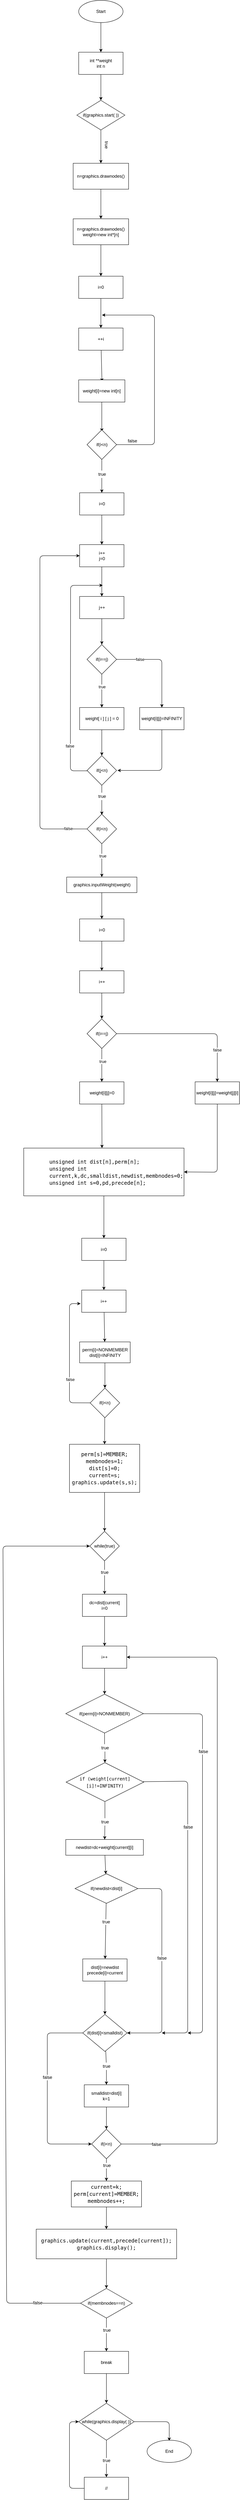 <mxfile>
    <diagram id="Vd2RTJiqT4V9GYMpxsQZ" name="Page-1">
        <mxGraphModel dx="398" dy="459" grid="1" gridSize="10" guides="1" tooltips="1" connect="1" arrows="1" fold="1" page="1" pageScale="1" pageWidth="850" pageHeight="1100" math="0" shadow="0">
            <root>
                <mxCell id="0"/>
                <mxCell id="1" parent="0"/>
                <mxCell id="16" value="" style="edgeStyle=none;html=1;fontColor=#000000;" parent="1" source="2" target="15" edge="1">
                    <mxGeometry relative="1" as="geometry"/>
                </mxCell>
                <mxCell id="2" value="Start" style="ellipse;whiteSpace=wrap;html=1;fontColor=#000000;" parent="1" vertex="1">
                    <mxGeometry x="385" y="510" width="120" height="60" as="geometry"/>
                </mxCell>
                <mxCell id="9" value="" style="edgeStyle=none;html=1;fontColor=#000000;" parent="1" edge="1">
                    <mxGeometry relative="1" as="geometry">
                        <mxPoint x="446.556" y="810" as="sourcePoint"/>
                        <mxPoint x="448.333" y="850" as="targetPoint"/>
                    </mxGeometry>
                </mxCell>
                <mxCell id="18" value="" style="edgeStyle=none;html=1;fontColor=#000000;" parent="1" source="15" target="17" edge="1">
                    <mxGeometry relative="1" as="geometry"/>
                </mxCell>
                <mxCell id="15" value="int **weight&lt;br&gt;int n" style="whiteSpace=wrap;html=1;fontColor=#000000;" parent="1" vertex="1">
                    <mxGeometry x="385" y="650" width="120" height="60" as="geometry"/>
                </mxCell>
                <mxCell id="20" value="" style="edgeStyle=none;html=1;fontColor=#000000;" parent="1" source="17" target="19" edge="1">
                    <mxGeometry relative="1" as="geometry"/>
                </mxCell>
                <mxCell id="17" value="if(graphics.start( ))" style="rhombus;whiteSpace=wrap;html=1;fontColor=#000000;" parent="1" vertex="1">
                    <mxGeometry x="380" y="780" width="130" height="80" as="geometry"/>
                </mxCell>
                <mxCell id="23" value="" style="edgeStyle=none;html=1;fontColor=#000000;" parent="1" source="19" target="22" edge="1">
                    <mxGeometry relative="1" as="geometry"/>
                </mxCell>
                <mxCell id="19" value="n=graphics.drawnodes()&lt;br&gt;" style="whiteSpace=wrap;html=1;fontColor=#000000;" parent="1" vertex="1">
                    <mxGeometry x="370" y="950" width="150" height="70" as="geometry"/>
                </mxCell>
                <mxCell id="21" value="true" style="text;html=1;align=center;verticalAlign=middle;resizable=0;points=[];autosize=1;strokeColor=none;fillColor=none;rotation=90;fontColor=#000000;" parent="1" vertex="1">
                    <mxGeometry x="440" y="890" width="40" height="20" as="geometry"/>
                </mxCell>
                <mxCell id="27" value="" style="edgeStyle=none;html=1;fontColor=#000000;" parent="1" source="22" target="26" edge="1">
                    <mxGeometry relative="1" as="geometry"/>
                </mxCell>
                <mxCell id="22" value="n=graphics.drawnodes()&lt;br&gt;weight=new int*[n]" style="whiteSpace=wrap;html=1;fontColor=#000000;" parent="1" vertex="1">
                    <mxGeometry x="370" y="1100" width="150" height="70" as="geometry"/>
                </mxCell>
                <mxCell id="29" value="" style="edgeStyle=none;html=1;fontColor=#000000;" parent="1" source="26" target="28" edge="1">
                    <mxGeometry relative="1" as="geometry"/>
                </mxCell>
                <mxCell id="26" value="i=0" style="whiteSpace=wrap;html=1;fontColor=#000000;" parent="1" vertex="1">
                    <mxGeometry x="385" y="1255" width="120" height="60" as="geometry"/>
                </mxCell>
                <mxCell id="31" value="" style="edgeStyle=none;html=1;fontColor=#000000;" parent="1" source="28" edge="1">
                    <mxGeometry relative="1" as="geometry">
                        <mxPoint x="448" y="1540" as="targetPoint"/>
                        <Array as="points"/>
                    </mxGeometry>
                </mxCell>
                <mxCell id="28" value="++i" style="whiteSpace=wrap;html=1;fontColor=#000000;" parent="1" vertex="1">
                    <mxGeometry x="385" y="1395" width="120" height="60" as="geometry"/>
                </mxCell>
                <mxCell id="33" value="" style="edgeStyle=none;html=1;exitX=1;exitY=0.5;exitDx=0;exitDy=0;fontColor=#000000;" parent="1" source="43" edge="1">
                    <mxGeometry relative="1" as="geometry">
                        <mxPoint x="508" y="1705" as="sourcePoint"/>
                        <mxPoint x="448" y="1360" as="targetPoint"/>
                        <Array as="points">
                            <mxPoint x="590" y="1710"/>
                            <mxPoint x="590" y="1360"/>
                        </Array>
                    </mxGeometry>
                </mxCell>
                <mxCell id="36" value="" style="edgeStyle=none;html=1;fontColor=#000000;" parent="1" source="30" edge="1">
                    <mxGeometry relative="1" as="geometry">
                        <mxPoint x="447.5" y="1675" as="targetPoint"/>
                    </mxGeometry>
                </mxCell>
                <mxCell id="30" value="weight[i]=new int[n]" style="whiteSpace=wrap;html=1;fontColor=#000000;" parent="1" vertex="1">
                    <mxGeometry x="385" y="1535" width="125" height="60" as="geometry"/>
                </mxCell>
                <mxCell id="46" value="" style="edgeStyle=none;html=1;startArrow=none;fontColor=#000000;" parent="1" source="47" target="45" edge="1">
                    <mxGeometry relative="1" as="geometry"/>
                </mxCell>
                <mxCell id="43" value="if(i&amp;lt;n)" style="rhombus;whiteSpace=wrap;html=1;fontColor=#000000;" parent="1" vertex="1">
                    <mxGeometry x="407.5" y="1670" width="80" height="80" as="geometry"/>
                </mxCell>
                <mxCell id="44" value="false" style="text;html=1;align=center;verticalAlign=middle;resizable=0;points=[];autosize=1;strokeColor=none;fillColor=none;fontColor=#000000;" parent="1" vertex="1">
                    <mxGeometry x="510" y="1690" width="40" height="20" as="geometry"/>
                </mxCell>
                <mxCell id="50" value="" style="edgeStyle=none;html=1;fontColor=#000000;" parent="1" source="45" target="49" edge="1">
                    <mxGeometry relative="1" as="geometry"/>
                </mxCell>
                <mxCell id="45" value="i=0" style="whiteSpace=wrap;html=1;fontColor=#000000;" parent="1" vertex="1">
                    <mxGeometry x="387.5" y="1840" width="120" height="60" as="geometry"/>
                </mxCell>
                <mxCell id="47" value="true" style="text;html=1;align=center;verticalAlign=middle;resizable=0;points=[];autosize=1;strokeColor=none;fillColor=none;rotation=0;fontColor=#000000;" parent="1" vertex="1">
                    <mxGeometry x="427.5" y="1780" width="40" height="20" as="geometry"/>
                </mxCell>
                <mxCell id="48" value="" style="edgeStyle=none;html=1;endArrow=none;fontColor=#000000;" parent="1" source="43" target="47" edge="1">
                    <mxGeometry relative="1" as="geometry">
                        <mxPoint x="447.5" y="1750" as="sourcePoint"/>
                        <mxPoint x="447.5" y="1840" as="targetPoint"/>
                    </mxGeometry>
                </mxCell>
                <mxCell id="52" value="" style="edgeStyle=none;html=1;fontColor=#000000;" parent="1" source="49" target="51" edge="1">
                    <mxGeometry relative="1" as="geometry"/>
                </mxCell>
                <mxCell id="49" value="i++&lt;br&gt;j=0" style="whiteSpace=wrap;html=1;fontColor=#000000;" parent="1" vertex="1">
                    <mxGeometry x="387.5" y="1980" width="120" height="60" as="geometry"/>
                </mxCell>
                <mxCell id="54" value="" style="edgeStyle=none;html=1;fontColor=#000000;" parent="1" source="51" target="53" edge="1">
                    <mxGeometry relative="1" as="geometry"/>
                </mxCell>
                <mxCell id="51" value="j++" style="whiteSpace=wrap;html=1;fontColor=#000000;" parent="1" vertex="1">
                    <mxGeometry x="387.5" y="2120" width="120" height="60" as="geometry"/>
                </mxCell>
                <mxCell id="56" value="" style="edgeStyle=none;html=1;fontColor=#000000;" parent="1" source="53" target="55" edge="1">
                    <mxGeometry relative="1" as="geometry"/>
                </mxCell>
                <mxCell id="60" value="true" style="edgeLabel;html=1;align=center;verticalAlign=middle;resizable=0;points=[];fontColor=#000000;" parent="56" vertex="1" connectable="0">
                    <mxGeometry x="-0.244" relative="1" as="geometry">
                        <mxPoint as="offset"/>
                    </mxGeometry>
                </mxCell>
                <mxCell id="58" value="" style="edgeStyle=none;html=1;fontColor=#000000;" parent="1" source="53" target="57" edge="1">
                    <mxGeometry relative="1" as="geometry">
                        <Array as="points">
                            <mxPoint x="610" y="2290"/>
                        </Array>
                    </mxGeometry>
                </mxCell>
                <mxCell id="59" value="false" style="edgeLabel;html=1;align=center;verticalAlign=middle;resizable=0;points=[];fontColor=#000000;" parent="58" vertex="1" connectable="0">
                    <mxGeometry x="-0.501" relative="1" as="geometry">
                        <mxPoint as="offset"/>
                    </mxGeometry>
                </mxCell>
                <mxCell id="53" value="if(i==j)" style="rhombus;whiteSpace=wrap;html=1;fontColor=#000000;" parent="1" vertex="1">
                    <mxGeometry x="407.5" y="2250" width="80" height="80" as="geometry"/>
                </mxCell>
                <mxCell id="63" value="" style="edgeStyle=none;html=1;entryX=0.5;entryY=0;entryDx=0;entryDy=0;fontColor=#000000;" parent="1" source="55" target="62" edge="1">
                    <mxGeometry relative="1" as="geometry"/>
                </mxCell>
                <mxCell id="55" value="weight[ i ] [ j ] = 0" style="whiteSpace=wrap;html=1;fontColor=#000000;" parent="1" vertex="1">
                    <mxGeometry x="387.5" y="2420" width="120" height="60" as="geometry"/>
                </mxCell>
                <mxCell id="65" value="" style="edgeStyle=none;html=1;fontColor=#000000;" parent="1" source="57" edge="1">
                    <mxGeometry relative="1" as="geometry">
                        <mxPoint x="490" y="2590" as="targetPoint"/>
                        <Array as="points">
                            <mxPoint x="610" y="2590"/>
                        </Array>
                    </mxGeometry>
                </mxCell>
                <mxCell id="57" value="weight[i][j]=INFINITY" style="whiteSpace=wrap;html=1;fontColor=#000000;" parent="1" vertex="1">
                    <mxGeometry x="550" y="2420" width="120" height="60" as="geometry"/>
                </mxCell>
                <mxCell id="67" value="" style="edgeStyle=none;html=1;fontColor=#000000;" parent="1" edge="1">
                    <mxGeometry relative="1" as="geometry">
                        <mxPoint x="450" y="2090" as="targetPoint"/>
                        <mxPoint x="480" y="2591" as="sourcePoint"/>
                        <Array as="points">
                            <mxPoint x="362.5" y="2591"/>
                            <mxPoint x="363" y="2090"/>
                        </Array>
                    </mxGeometry>
                </mxCell>
                <mxCell id="69" value="false" style="edgeLabel;html=1;align=center;verticalAlign=middle;resizable=0;points=[];fontColor=#000000;" parent="67" vertex="1" connectable="0">
                    <mxGeometry x="-0.477" y="2" relative="1" as="geometry">
                        <mxPoint as="offset"/>
                    </mxGeometry>
                </mxCell>
                <mxCell id="71" value="" style="edgeStyle=none;html=1;startArrow=none;fontColor=#000000;" parent="1" source="72" edge="1">
                    <mxGeometry relative="1" as="geometry">
                        <mxPoint x="447.5" y="2710" as="targetPoint"/>
                    </mxGeometry>
                </mxCell>
                <mxCell id="62" value="if(j&amp;lt;n)" style="rhombus;whiteSpace=wrap;html=1;fontColor=#000000;" parent="1" vertex="1">
                    <mxGeometry x="407.5" y="2550" width="80" height="80" as="geometry"/>
                </mxCell>
                <mxCell id="72" value="true" style="text;html=1;align=center;verticalAlign=middle;resizable=0;points=[];autosize=1;strokeColor=none;fillColor=none;fontColor=#000000;" parent="1" vertex="1">
                    <mxGeometry x="427.5" y="2650" width="40" height="20" as="geometry"/>
                </mxCell>
                <mxCell id="73" value="" style="edgeStyle=none;html=1;endArrow=none;fontColor=#000000;" parent="1" source="62" target="72" edge="1">
                    <mxGeometry relative="1" as="geometry">
                        <mxPoint x="447.5" y="2630" as="sourcePoint"/>
                        <mxPoint x="447.5" y="2710" as="targetPoint"/>
                    </mxGeometry>
                </mxCell>
                <mxCell id="76" value="" style="edgeStyle=none;html=1;entryX=0;entryY=0.5;entryDx=0;entryDy=0;fontColor=#000000;" parent="1" source="74" target="49" edge="1">
                    <mxGeometry relative="1" as="geometry">
                        <mxPoint x="380" y="2020" as="targetPoint"/>
                        <Array as="points">
                            <mxPoint x="280" y="2748"/>
                            <mxPoint x="280" y="2010"/>
                        </Array>
                    </mxGeometry>
                </mxCell>
                <mxCell id="78" value="false" style="edgeLabel;html=1;align=center;verticalAlign=middle;resizable=0;points=[];fontColor=#000000;" parent="76" vertex="1" connectable="0">
                    <mxGeometry x="-0.894" y="-1" relative="1" as="geometry">
                        <mxPoint x="1" as="offset"/>
                    </mxGeometry>
                </mxCell>
                <mxCell id="80" value="" style="edgeStyle=none;html=1;fontColor=#000000;" parent="1" source="74" target="79" edge="1">
                    <mxGeometry relative="1" as="geometry"/>
                </mxCell>
                <mxCell id="81" value="true" style="edgeLabel;html=1;align=center;verticalAlign=middle;resizable=0;points=[];fontColor=#000000;" parent="80" vertex="1" connectable="0">
                    <mxGeometry x="-0.267" y="2" relative="1" as="geometry">
                        <mxPoint as="offset"/>
                    </mxGeometry>
                </mxCell>
                <mxCell id="74" value="if(i&amp;lt;n)" style="rhombus;whiteSpace=wrap;html=1;fontColor=#000000;" parent="1" vertex="1">
                    <mxGeometry x="407.5" y="2708" width="80" height="80" as="geometry"/>
                </mxCell>
                <mxCell id="83" value="" style="edgeStyle=none;html=1;fontColor=#000000;" parent="1" source="79" target="82" edge="1">
                    <mxGeometry relative="1" as="geometry"/>
                </mxCell>
                <mxCell id="79" value="graphics.inputWeight(weight)" style="whiteSpace=wrap;html=1;fontColor=#000000;" parent="1" vertex="1">
                    <mxGeometry x="352.5" y="2878" width="190" height="42" as="geometry"/>
                </mxCell>
                <mxCell id="85" value="" style="edgeStyle=none;html=1;fontColor=#000000;" parent="1" source="82" target="84" edge="1">
                    <mxGeometry relative="1" as="geometry"/>
                </mxCell>
                <mxCell id="82" value="i=0" style="whiteSpace=wrap;html=1;fontColor=#000000;" parent="1" vertex="1">
                    <mxGeometry x="387.5" y="2991" width="120" height="60" as="geometry"/>
                </mxCell>
                <mxCell id="87" value="" style="edgeStyle=none;html=1;fontColor=#000000;" parent="1" source="84" target="86" edge="1">
                    <mxGeometry relative="1" as="geometry"/>
                </mxCell>
                <mxCell id="84" value="i++" style="whiteSpace=wrap;html=1;fontColor=#000000;" parent="1" vertex="1">
                    <mxGeometry x="387.5" y="3131" width="120" height="60" as="geometry"/>
                </mxCell>
                <mxCell id="89" value="" style="edgeStyle=none;html=1;fontColor=#000000;" parent="1" source="86" target="88" edge="1">
                    <mxGeometry relative="1" as="geometry"/>
                </mxCell>
                <mxCell id="92" value="true" style="edgeLabel;html=1;align=center;verticalAlign=middle;resizable=0;points=[];fontColor=#000000;" parent="89" vertex="1" connectable="0">
                    <mxGeometry x="-0.222" y="2" relative="1" as="geometry">
                        <mxPoint as="offset"/>
                    </mxGeometry>
                </mxCell>
                <mxCell id="95" value="" style="edgeStyle=none;html=1;entryX=0.5;entryY=0;entryDx=0;entryDy=0;fontColor=#000000;" parent="1" source="86" target="96" edge="1">
                    <mxGeometry relative="1" as="geometry">
                        <mxPoint x="620" y="3420" as="targetPoint"/>
                        <Array as="points">
                            <mxPoint x="760" y="3301"/>
                        </Array>
                    </mxGeometry>
                </mxCell>
                <mxCell id="98" value="false" style="edgeLabel;html=1;align=center;verticalAlign=middle;resizable=0;points=[];fontColor=#000000;" parent="95" vertex="1" connectable="0">
                    <mxGeometry x="0.568" relative="1" as="geometry">
                        <mxPoint y="1" as="offset"/>
                    </mxGeometry>
                </mxCell>
                <mxCell id="86" value="if(i==j)" style="rhombus;whiteSpace=wrap;html=1;fontColor=#000000;" parent="1" vertex="1">
                    <mxGeometry x="407.5" y="3261" width="80" height="80" as="geometry"/>
                </mxCell>
                <mxCell id="100" value="" style="edgeStyle=none;html=1;fontColor=#000000;" parent="1" source="88" edge="1">
                    <mxGeometry relative="1" as="geometry">
                        <mxPoint x="448" y="3610" as="targetPoint"/>
                    </mxGeometry>
                </mxCell>
                <mxCell id="88" value="weight[i][j]=0" style="whiteSpace=wrap;html=1;fontColor=#000000;" parent="1" vertex="1">
                    <mxGeometry x="387.5" y="3431" width="120" height="60" as="geometry"/>
                </mxCell>
                <mxCell id="102" value="" style="edgeStyle=none;html=1;fontColor=#000000;" parent="1" source="90" target="101" edge="1">
                    <mxGeometry relative="1" as="geometry"/>
                </mxCell>
                <mxCell id="90" value="&lt;div style=&quot;font-family: &amp;quot;droid sans mono&amp;quot; , monospace , monospace ; font-size: 14px ; line-height: 19px&quot;&gt;&lt;div&gt;&lt;font&gt;&lt;span style=&quot;white-space: pre&quot;&gt;&#9;&lt;/span&gt;unsigned int dist[n],perm[n];&lt;/font&gt;&lt;/div&gt;&lt;div&gt;    &lt;font&gt;&lt;span style=&quot;white-space: pre&quot;&gt;&#9;&lt;/span&gt;unsigned int &lt;span style=&quot;white-space: pre&quot;&gt;&#9;&lt;/span&gt;current,k,dc,smalldist,newdist,membnodes=0;&lt;/font&gt;&lt;/div&gt;&lt;div&gt;    &lt;font&gt;&lt;span style=&quot;white-space: pre&quot;&gt;&#9;&lt;/span&gt;unsigned int s=0,pd,precede[n];&lt;/font&gt;&lt;/div&gt;&lt;/div&gt;" style="whiteSpace=wrap;html=1;align=left;fontColor=#000000;" parent="1" vertex="1">
                    <mxGeometry x="236.25" y="3610" width="433.75" height="129" as="geometry"/>
                </mxCell>
                <mxCell id="97" value="" style="edgeStyle=none;html=1;entryX=1;entryY=0.5;entryDx=0;entryDy=0;fontColor=#000000;" parent="1" source="96" target="90" edge="1">
                    <mxGeometry relative="1" as="geometry">
                        <mxPoint x="603" y="3620" as="targetPoint"/>
                        <Array as="points">
                            <mxPoint x="760" y="3675"/>
                        </Array>
                    </mxGeometry>
                </mxCell>
                <mxCell id="96" value="weight[i][j]=weight[j][i]" style="whiteSpace=wrap;html=1;fontColor=#000000;" parent="1" vertex="1">
                    <mxGeometry x="700" y="3431" width="120" height="60" as="geometry"/>
                </mxCell>
                <mxCell id="104" value="" style="edgeStyle=none;html=1;fontColor=#000000;" parent="1" source="101" target="103" edge="1">
                    <mxGeometry relative="1" as="geometry"/>
                </mxCell>
                <mxCell id="101" value="i=0" style="whiteSpace=wrap;html=1;align=center;fontColor=#000000;" parent="1" vertex="1">
                    <mxGeometry x="393.125" y="3853.5" width="120" height="60" as="geometry"/>
                </mxCell>
                <mxCell id="106" value="" style="edgeStyle=none;html=1;fontColor=#000000;" parent="1" source="103" target="105" edge="1">
                    <mxGeometry relative="1" as="geometry"/>
                </mxCell>
                <mxCell id="103" value="i++" style="whiteSpace=wrap;html=1;fontColor=#000000;" parent="1" vertex="1">
                    <mxGeometry x="393.125" y="3993.5" width="120" height="60" as="geometry"/>
                </mxCell>
                <mxCell id="108" value="" style="edgeStyle=none;html=1;fontColor=#000000;" parent="1" source="105" target="107" edge="1">
                    <mxGeometry relative="1" as="geometry"/>
                </mxCell>
                <mxCell id="105" value="perm[i]=NONMEMBER&lt;br&gt;dist[i]=INFINITY" style="whiteSpace=wrap;html=1;fontColor=#000000;" parent="1" vertex="1">
                    <mxGeometry x="387.5" y="4133.5" width="136.88" height="56.5" as="geometry"/>
                </mxCell>
                <mxCell id="109" value="" style="edgeStyle=none;html=1;fontColor=#000000;" parent="1" source="107" edge="1">
                    <mxGeometry relative="1" as="geometry">
                        <mxPoint x="390" y="4030" as="targetPoint"/>
                        <Array as="points">
                            <mxPoint x="360" y="4298"/>
                            <mxPoint x="360" y="4030"/>
                        </Array>
                    </mxGeometry>
                </mxCell>
                <mxCell id="110" value="false" style="edgeLabel;html=1;align=center;verticalAlign=middle;resizable=0;points=[];fontColor=#000000;" parent="109" vertex="1" connectable="0">
                    <mxGeometry x="-0.328" y="-2" relative="1" as="geometry">
                        <mxPoint as="offset"/>
                    </mxGeometry>
                </mxCell>
                <mxCell id="112" value="" style="edgeStyle=none;html=1;fontColor=#000000;entryX=0.5;entryY=0;entryDx=0;entryDy=0;" parent="1" target="111" edge="1">
                    <mxGeometry relative="1" as="geometry">
                        <mxPoint x="455.477" y="4334.713" as="sourcePoint"/>
                        <mxPoint x="460" y="4412" as="targetPoint"/>
                    </mxGeometry>
                </mxCell>
                <mxCell id="107" value="if(i&amp;lt;n)" style="rhombus;whiteSpace=wrap;html=1;fontColor=#000000;" parent="1" vertex="1">
                    <mxGeometry x="415.94" y="4258.25" width="80" height="80" as="geometry"/>
                </mxCell>
                <mxCell id="115" value="" style="edgeStyle=none;html=1;fontColor=#000000;" parent="1" source="111" target="114" edge="1">
                    <mxGeometry relative="1" as="geometry"/>
                </mxCell>
                <mxCell id="111" value="&lt;div style=&quot;font-family: &amp;quot;droid sans mono&amp;quot; , monospace , monospace ; font-size: 14px ; line-height: 19px&quot;&gt;&lt;div&gt; &lt;font&gt;perm[s]=MEMBER;&lt;/font&gt;&lt;/div&gt;&lt;div&gt;    &lt;font&gt;membnodes=1;&lt;/font&gt;&lt;/div&gt;&lt;div&gt;    &lt;font&gt;dist[s]=0;&lt;/font&gt;&lt;/div&gt;&lt;div&gt;    &lt;font&gt;current=s;&lt;/font&gt;&lt;/div&gt;&lt;div&gt;    &lt;font&gt;graphics.update(s,s);&lt;/font&gt;&lt;/div&gt;&lt;/div&gt;" style="whiteSpace=wrap;html=1;fontColor=#000000;" parent="1" vertex="1">
                    <mxGeometry x="360" y="4410" width="190" height="130" as="geometry"/>
                </mxCell>
                <mxCell id="117" value="" style="edgeStyle=none;html=1;fontColor=#000000;" parent="1" source="114" target="116" edge="1">
                    <mxGeometry relative="1" as="geometry">
                        <Array as="points"/>
                    </mxGeometry>
                </mxCell>
                <mxCell id="171" value="true" style="edgeLabel;html=1;align=center;verticalAlign=middle;resizable=0;points=[];fontSize=12;fontColor=#000000;" parent="117" vertex="1" connectable="0">
                    <mxGeometry x="-0.311" relative="1" as="geometry">
                        <mxPoint as="offset"/>
                    </mxGeometry>
                </mxCell>
                <mxCell id="114" value="while(true)" style="rhombus;whiteSpace=wrap;html=1;fontColor=#000000;" parent="1" vertex="1">
                    <mxGeometry x="415" y="4645" width="80" height="80" as="geometry"/>
                </mxCell>
                <mxCell id="121" value="" style="edgeStyle=none;html=1;fontColor=#000000;" parent="1" source="116" target="120" edge="1">
                    <mxGeometry relative="1" as="geometry"/>
                </mxCell>
                <mxCell id="116" value="dc=dist[current]&lt;br&gt;i=0" style="whiteSpace=wrap;html=1;fontColor=#000000;" parent="1" vertex="1">
                    <mxGeometry x="395" y="4815" width="120" height="60" as="geometry"/>
                </mxCell>
                <mxCell id="123" value="" style="edgeStyle=none;html=1;fontColor=#000000;" parent="1" source="120" target="122" edge="1">
                    <mxGeometry relative="1" as="geometry"/>
                </mxCell>
                <mxCell id="120" value="i++" style="whiteSpace=wrap;html=1;fontColor=#000000;" parent="1" vertex="1">
                    <mxGeometry x="395" y="4955" width="120" height="60" as="geometry"/>
                </mxCell>
                <mxCell id="125" value="" style="edgeStyle=none;html=1;fontColor=#000000;startArrow=none;" parent="1" source="126" target="124" edge="1">
                    <mxGeometry relative="1" as="geometry"/>
                </mxCell>
                <mxCell id="142" value="" style="edgeStyle=none;html=1;fontSize=12;fontColor=#000000;" parent="1" source="122" edge="1">
                    <mxGeometry relative="1" as="geometry">
                        <mxPoint x="680" y="6000" as="targetPoint"/>
                        <Array as="points">
                            <mxPoint x="720" y="5138"/>
                            <mxPoint x="720" y="6000"/>
                        </Array>
                    </mxGeometry>
                </mxCell>
                <mxCell id="154" value="false" style="edgeLabel;html=1;align=center;verticalAlign=middle;resizable=0;points=[];fontSize=12;fontColor=#000000;" parent="142" vertex="1" connectable="0">
                    <mxGeometry x="-0.506" y="2" relative="1" as="geometry">
                        <mxPoint as="offset"/>
                    </mxGeometry>
                </mxCell>
                <mxCell id="122" value="if(perm[i]=NONMEMBER)" style="rhombus;whiteSpace=wrap;html=1;fontColor=#000000;" parent="1" vertex="1">
                    <mxGeometry x="350" y="5085" width="210" height="105" as="geometry"/>
                </mxCell>
                <mxCell id="129" value="" style="edgeStyle=none;html=1;fontColor=#000000;startArrow=none;" parent="1" source="130" target="128" edge="1">
                    <mxGeometry relative="1" as="geometry"/>
                </mxCell>
                <mxCell id="143" value="" style="edgeStyle=none;html=1;fontSize=12;fontColor=#000000;" parent="1" source="124" edge="1">
                    <mxGeometry relative="1" as="geometry">
                        <mxPoint x="610" y="6000" as="targetPoint"/>
                        <Array as="points">
                            <mxPoint x="680" y="5320"/>
                            <mxPoint x="680" y="6000"/>
                        </Array>
                    </mxGeometry>
                </mxCell>
                <mxCell id="153" value="false" style="edgeLabel;html=1;align=center;verticalAlign=middle;resizable=0;points=[];fontSize=12;fontColor=#000000;" parent="143" vertex="1" connectable="0">
                    <mxGeometry x="-0.437" y="1" relative="1" as="geometry">
                        <mxPoint as="offset"/>
                    </mxGeometry>
                </mxCell>
                <mxCell id="124" value="&lt;div style=&quot;font-family: &amp;quot;droid sans mono&amp;quot; , monospace , monospace ; line-height: 19px&quot;&gt;&lt;font style=&quot;font-size: 12px&quot;&gt;if (weight[current][i]!=INFINITY)&lt;/font&gt;&lt;/div&gt;" style="rhombus;whiteSpace=wrap;html=1;fontColor=#000000;" parent="1" vertex="1">
                    <mxGeometry x="350.94" y="5270" width="210" height="105" as="geometry"/>
                </mxCell>
                <mxCell id="126" value="true" style="text;html=1;align=center;verticalAlign=middle;resizable=0;points=[];autosize=1;strokeColor=none;fillColor=none;fontColor=#000000;" parent="1" vertex="1">
                    <mxGeometry x="435.94" y="5220" width="40" height="20" as="geometry"/>
                </mxCell>
                <mxCell id="127" value="" style="edgeStyle=none;html=1;fontColor=#000000;endArrow=none;entryX=0.476;entryY=0;entryDx=0;entryDy=0;entryPerimeter=0;" parent="1" source="122" target="126" edge="1">
                    <mxGeometry relative="1" as="geometry">
                        <mxPoint x="455.266" y="5189.867" as="sourcePoint"/>
                        <mxPoint x="453" y="5220" as="targetPoint"/>
                    </mxGeometry>
                </mxCell>
                <mxCell id="133" value="" style="edgeStyle=none;html=1;fontColor=#000000;" parent="1" source="128" target="132" edge="1">
                    <mxGeometry relative="1" as="geometry"/>
                </mxCell>
                <mxCell id="128" value="newdist=dc+weight[current][i]" style="whiteSpace=wrap;html=1;fontColor=#000000;" parent="1" vertex="1">
                    <mxGeometry x="350" y="5477.5" width="210" height="42.5" as="geometry"/>
                </mxCell>
                <mxCell id="130" value="true" style="text;html=1;align=center;verticalAlign=middle;resizable=0;points=[];autosize=1;strokeColor=none;fillColor=none;fontColor=#000000;" parent="1" vertex="1">
                    <mxGeometry x="435.94" y="5420" width="40" height="20" as="geometry"/>
                </mxCell>
                <mxCell id="131" value="" style="edgeStyle=none;html=1;fontColor=#000000;endArrow=none;" parent="1" source="124" target="130" edge="1">
                    <mxGeometry relative="1" as="geometry">
                        <mxPoint x="455.94" y="5375" as="sourcePoint"/>
                        <mxPoint x="455.94" y="5477.5" as="targetPoint"/>
                    </mxGeometry>
                </mxCell>
                <mxCell id="135" value="" style="edgeStyle=none;html=1;fontSize=12;fontColor=#000000;" parent="1" source="132" target="134" edge="1">
                    <mxGeometry relative="1" as="geometry"/>
                </mxCell>
                <mxCell id="141" value="true" style="edgeLabel;html=1;align=center;verticalAlign=middle;resizable=0;points=[];fontSize=12;fontColor=#000000;" parent="135" vertex="1" connectable="0">
                    <mxGeometry x="-0.333" relative="1" as="geometry">
                        <mxPoint as="offset"/>
                    </mxGeometry>
                </mxCell>
                <mxCell id="138" value="" style="edgeStyle=none;html=1;fontSize=12;fontColor=#000000;entryX=1;entryY=0.5;entryDx=0;entryDy=0;exitX=1;exitY=0.5;exitDx=0;exitDy=0;" parent="1" source="132" target="139" edge="1">
                    <mxGeometry relative="1" as="geometry">
                        <mxPoint x="610" y="6020" as="targetPoint"/>
                        <Array as="points">
                            <mxPoint x="610" y="5610"/>
                            <mxPoint x="610" y="5850"/>
                            <mxPoint x="610" y="6000"/>
                        </Array>
                    </mxGeometry>
                </mxCell>
                <mxCell id="140" value="false" style="edgeLabel;html=1;align=center;verticalAlign=middle;resizable=0;points=[];fontSize=12;fontColor=#000000;" parent="138" vertex="1" connectable="0">
                    <mxGeometry x="-0.258" relative="1" as="geometry">
                        <mxPoint y="49" as="offset"/>
                    </mxGeometry>
                </mxCell>
                <mxCell id="132" value="if(newdist&amp;lt;dist[i]" style="rhombus;whiteSpace=wrap;html=1;fontColor=#000000;" parent="1" vertex="1">
                    <mxGeometry x="375" y="5570" width="170" height="80" as="geometry"/>
                </mxCell>
                <mxCell id="137" value="" style="edgeStyle=none;html=1;fontSize=12;fontColor=#000000;entryX=0.5;entryY=0;entryDx=0;entryDy=0;" parent="1" source="134" target="139" edge="1">
                    <mxGeometry relative="1" as="geometry">
                        <mxPoint x="455.94" y="5940" as="targetPoint"/>
                    </mxGeometry>
                </mxCell>
                <mxCell id="134" value="dist[i]=newdist&lt;br&gt;precede[i]=current" style="whiteSpace=wrap;html=1;fontColor=#000000;" parent="1" vertex="1">
                    <mxGeometry x="395.94" y="5800" width="120" height="60" as="geometry"/>
                </mxCell>
                <mxCell id="146" value="" style="edgeStyle=none;html=1;fontSize=12;fontColor=#000000;startArrow=none;" parent="1" source="150" target="145" edge="1">
                    <mxGeometry relative="1" as="geometry">
                        <Array as="points">
                            <mxPoint x="460" y="6100"/>
                        </Array>
                    </mxGeometry>
                </mxCell>
                <mxCell id="149" value="" style="edgeStyle=none;html=1;fontSize=12;fontColor=#000000;entryX=0;entryY=0.5;entryDx=0;entryDy=0;" parent="1" source="139" target="159" edge="1">
                    <mxGeometry relative="1" as="geometry">
                        <mxPoint x="360" y="6320" as="targetPoint"/>
                        <Array as="points">
                            <mxPoint x="300" y="6000"/>
                            <mxPoint x="300" y="6300"/>
                        </Array>
                    </mxGeometry>
                </mxCell>
                <mxCell id="152" value="false" style="edgeLabel;html=1;align=center;verticalAlign=middle;resizable=0;points=[];fontSize=12;fontColor=#000000;" parent="149" vertex="1" connectable="0">
                    <mxGeometry x="-0.164" relative="1" as="geometry">
                        <mxPoint as="offset"/>
                    </mxGeometry>
                </mxCell>
                <mxCell id="139" value="if(dist[i]&amp;lt;smalldist)" style="rhombus;whiteSpace=wrap;html=1;labelBackgroundColor=none;fontSize=12;fontColor=#000000;" parent="1" vertex="1">
                    <mxGeometry x="395.94" y="5950" width="120" height="100" as="geometry"/>
                </mxCell>
                <mxCell id="148" value="" style="edgeStyle=none;html=1;fontSize=12;fontColor=#000000;" parent="1" source="145" edge="1">
                    <mxGeometry relative="1" as="geometry">
                        <mxPoint x="460" y="6260" as="targetPoint"/>
                    </mxGeometry>
                </mxCell>
                <mxCell id="145" value="smalldist=dist[i]&lt;br&gt;k=1" style="whiteSpace=wrap;html=1;fontColor=#000000;labelBackgroundColor=none;" parent="1" vertex="1">
                    <mxGeometry x="400" y="6140" width="120" height="60" as="geometry"/>
                </mxCell>
                <mxCell id="156" value="" style="edgeStyle=none;html=1;fontSize=12;fontColor=#000000;entryX=1;entryY=0.5;entryDx=0;entryDy=0;" parent="1" source="159" target="120" edge="1">
                    <mxGeometry relative="1" as="geometry">
                        <mxPoint x="760" y="4967" as="targetPoint"/>
                        <mxPoint x="760" y="6440" as="sourcePoint"/>
                        <Array as="points">
                            <mxPoint x="760" y="6300"/>
                            <mxPoint x="760" y="4985"/>
                        </Array>
                    </mxGeometry>
                </mxCell>
                <mxCell id="161" value="false" style="edgeLabel;html=1;align=center;verticalAlign=middle;resizable=0;points=[];fontSize=12;fontColor=#000000;" parent="156" vertex="1" connectable="0">
                    <mxGeometry x="-0.896" y="-1" relative="1" as="geometry">
                        <mxPoint as="offset"/>
                    </mxGeometry>
                </mxCell>
                <mxCell id="163" style="edgeStyle=none;html=1;fontSize=12;fontColor=#000000;" parent="1" source="147" edge="1">
                    <mxGeometry relative="1" as="geometry">
                        <mxPoint x="460" y="6530" as="targetPoint"/>
                    </mxGeometry>
                </mxCell>
                <mxCell id="147" value="&lt;div style=&quot;font-family: &amp;quot;droid sans mono&amp;quot; , monospace , monospace ; font-weight: normal ; font-size: 14px ; line-height: 19px&quot;&gt;&lt;div&gt; current=k;&lt;/div&gt;&lt;div&gt;        perm[current]=MEMBER;&lt;/div&gt;&lt;div&gt;        membnodes++;&lt;/div&gt;&lt;/div&gt;" style="whiteSpace=wrap;html=1;fontColor=#000000;labelBackgroundColor=none;" parent="1" vertex="1">
                    <mxGeometry x="365" y="6400" width="190" height="70" as="geometry"/>
                </mxCell>
                <mxCell id="150" value="true" style="text;html=1;align=center;verticalAlign=middle;resizable=0;points=[];autosize=1;strokeColor=none;fillColor=none;fontSize=12;fontColor=#000000;" parent="1" vertex="1">
                    <mxGeometry x="440" y="6080" width="40" height="20" as="geometry"/>
                </mxCell>
                <mxCell id="151" value="" style="edgeStyle=none;html=1;fontSize=12;fontColor=#000000;endArrow=none;" parent="1" source="139" target="150" edge="1">
                    <mxGeometry relative="1" as="geometry">
                        <mxPoint x="457.904" y="6048.364" as="sourcePoint"/>
                        <mxPoint x="460" y="6140" as="targetPoint"/>
                        <Array as="points"/>
                    </mxGeometry>
                </mxCell>
                <mxCell id="160" value="" style="edgeStyle=none;html=1;fontSize=12;fontColor=#000000;" parent="1" source="159" target="147" edge="1">
                    <mxGeometry relative="1" as="geometry"/>
                </mxCell>
                <mxCell id="162" value="true" style="edgeLabel;html=1;align=center;verticalAlign=middle;resizable=0;points=[];fontSize=12;fontColor=#000000;" parent="160" vertex="1" connectable="0">
                    <mxGeometry x="-0.4" y="1" relative="1" as="geometry">
                        <mxPoint as="offset"/>
                    </mxGeometry>
                </mxCell>
                <mxCell id="159" value="if(i&amp;lt;n)" style="rhombus;whiteSpace=wrap;html=1;labelBackgroundColor=none;fontSize=12;fontColor=#000000;" parent="1" vertex="1">
                    <mxGeometry x="420" y="6260" width="80" height="80" as="geometry"/>
                </mxCell>
                <mxCell id="166" value="" style="edgeStyle=none;html=1;fontSize=12;fontColor=#000000;" parent="1" source="164" target="165" edge="1">
                    <mxGeometry relative="1" as="geometry"/>
                </mxCell>
                <mxCell id="164" value="&lt;div style=&quot;font-family: &amp;quot;droid sans mono&amp;quot; , monospace , monospace ; font-size: 14px ; line-height: 19px&quot;&gt;&lt;div&gt;graphics.update(current,precede[current]);&lt;/div&gt;&lt;div&gt;        graphics.display();&lt;/div&gt;&lt;/div&gt;" style="whiteSpace=wrap;html=1;labelBackgroundColor=none;fontSize=12;fontColor=#000000;" parent="1" vertex="1">
                    <mxGeometry x="270" y="6530" width="380" height="80" as="geometry"/>
                </mxCell>
                <mxCell id="168" value="" style="edgeStyle=none;html=1;fontSize=12;fontColor=#000000;" parent="1" source="165" target="167" edge="1">
                    <mxGeometry relative="1" as="geometry"/>
                </mxCell>
                <mxCell id="169" value="true" style="edgeLabel;html=1;align=center;verticalAlign=middle;resizable=0;points=[];fontSize=12;fontColor=#000000;" parent="168" vertex="1" connectable="0">
                    <mxGeometry x="-0.267" y="1" relative="1" as="geometry">
                        <mxPoint as="offset"/>
                    </mxGeometry>
                </mxCell>
                <mxCell id="170" style="edgeStyle=none;html=1;exitX=0;exitY=0.5;exitDx=0;exitDy=0;fontSize=12;fontColor=#000000;entryX=0;entryY=0.5;entryDx=0;entryDy=0;" parent="1" source="165" target="114" edge="1">
                    <mxGeometry relative="1" as="geometry">
                        <mxPoint x="450" y="4750" as="targetPoint"/>
                        <Array as="points">
                            <mxPoint x="190" y="6730"/>
                            <mxPoint x="180" y="4685"/>
                        </Array>
                    </mxGeometry>
                </mxCell>
                <mxCell id="172" value="false" style="edgeLabel;html=1;align=center;verticalAlign=middle;resizable=0;points=[];fontSize=12;fontColor=#000000;" parent="170" vertex="1" connectable="0">
                    <mxGeometry x="-0.906" y="-1" relative="1" as="geometry">
                        <mxPoint as="offset"/>
                    </mxGeometry>
                </mxCell>
                <mxCell id="165" value="if(membnodes==n)" style="rhombus;whiteSpace=wrap;html=1;fontColor=#000000;labelBackgroundColor=none;" parent="1" vertex="1">
                    <mxGeometry x="390" y="6690" width="140" height="80" as="geometry"/>
                </mxCell>
                <mxCell id="174" value="" style="edgeStyle=none;html=1;fontSize=12;fontColor=#000000;" parent="1" source="167" target="173" edge="1">
                    <mxGeometry relative="1" as="geometry"/>
                </mxCell>
                <mxCell id="167" value="break" style="whiteSpace=wrap;html=1;fontColor=#000000;labelBackgroundColor=none;" parent="1" vertex="1">
                    <mxGeometry x="400" y="6860" width="120" height="60" as="geometry"/>
                </mxCell>
                <mxCell id="176" value="" style="edgeStyle=none;html=1;fontSize=12;fontColor=#000000;" parent="1" source="173" edge="1">
                    <mxGeometry relative="1" as="geometry">
                        <mxPoint x="630" y="7101.739" as="targetPoint"/>
                        <Array as="points">
                            <mxPoint x="630" y="7050"/>
                        </Array>
                    </mxGeometry>
                </mxCell>
                <mxCell id="178" value="" style="edgeStyle=none;html=1;fontSize=12;fontColor=#000000;" parent="1" source="173" target="177" edge="1">
                    <mxGeometry relative="1" as="geometry">
                        <Array as="points">
                            <mxPoint x="460" y="7140"/>
                        </Array>
                    </mxGeometry>
                </mxCell>
                <mxCell id="180" value="true" style="edgeLabel;html=1;align=center;verticalAlign=middle;resizable=0;points=[];fontSize=12;fontColor=#000000;" parent="178" vertex="1" connectable="0">
                    <mxGeometry x="0.1" relative="1" as="geometry">
                        <mxPoint as="offset"/>
                    </mxGeometry>
                </mxCell>
                <mxCell id="173" value="while(graphics.display( ))" style="rhombus;whiteSpace=wrap;html=1;fontColor=#000000;labelBackgroundColor=none;" parent="1" vertex="1">
                    <mxGeometry x="385" y="7000" width="150" height="100" as="geometry"/>
                </mxCell>
                <mxCell id="179" style="edgeStyle=none;html=1;entryX=0;entryY=0.5;entryDx=0;entryDy=0;fontSize=12;fontColor=#000000;" parent="1" source="177" target="173" edge="1">
                    <mxGeometry relative="1" as="geometry">
                        <Array as="points">
                            <mxPoint x="360" y="7230"/>
                            <mxPoint x="360" y="7050"/>
                        </Array>
                    </mxGeometry>
                </mxCell>
                <mxCell id="177" value="//" style="whiteSpace=wrap;html=1;fontColor=#000000;labelBackgroundColor=none;" parent="1" vertex="1">
                    <mxGeometry x="400" y="7200" width="120" height="60" as="geometry"/>
                </mxCell>
                <mxCell id="181" value="End" style="ellipse;whiteSpace=wrap;html=1;labelBackgroundColor=none;fontSize=12;fontColor=#000000;" parent="1" vertex="1">
                    <mxGeometry x="570" y="7100" width="120" height="60" as="geometry"/>
                </mxCell>
            </root>
        </mxGraphModel>
    </diagram>
</mxfile>